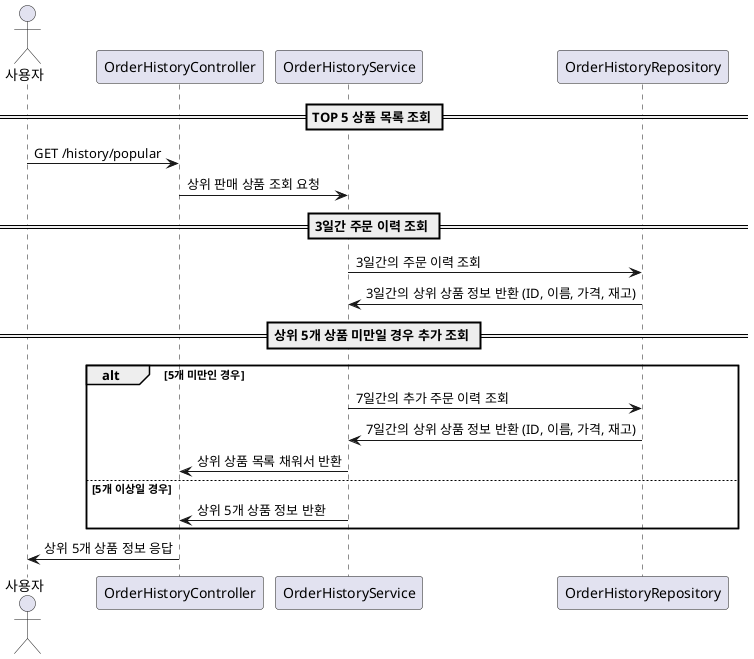 @startuml

actor 사용자
participant "OrderHistoryController"
participant "OrderHistoryService"
participant "OrderHistoryRepository"

== TOP 5 상품 목록 조회 ==
사용자 -> OrderHistoryController : GET /history/popular
OrderHistoryController -> OrderHistoryService : 상위 판매 상품 조회 요청

== 3일간 주문 이력 조회 ==
OrderHistoryService -> OrderHistoryRepository : 3일간의 주문 이력 조회
OrderHistoryRepository -> OrderHistoryService : 3일간의 상위 상품 정보 반환 (ID, 이름, 가격, 재고)

== 상위 5개 상품 미만일 경우 추가 조회 ==
alt 5개 미만인 경우
    OrderHistoryService -> OrderHistoryRepository : 7일간의 추가 주문 이력 조회
    OrderHistoryRepository -> OrderHistoryService : 7일간의 상위 상품 정보 반환 (ID, 이름, 가격, 재고)
    OrderHistoryService -> OrderHistoryController : 상위 상품 목록 채워서 반환
else 5개 이상일 경우
    OrderHistoryService -> OrderHistoryController : 상위 5개 상품 정보 반환
end

OrderHistoryController -> 사용자 : 상위 5개 상품 정보 응답

@enduml
